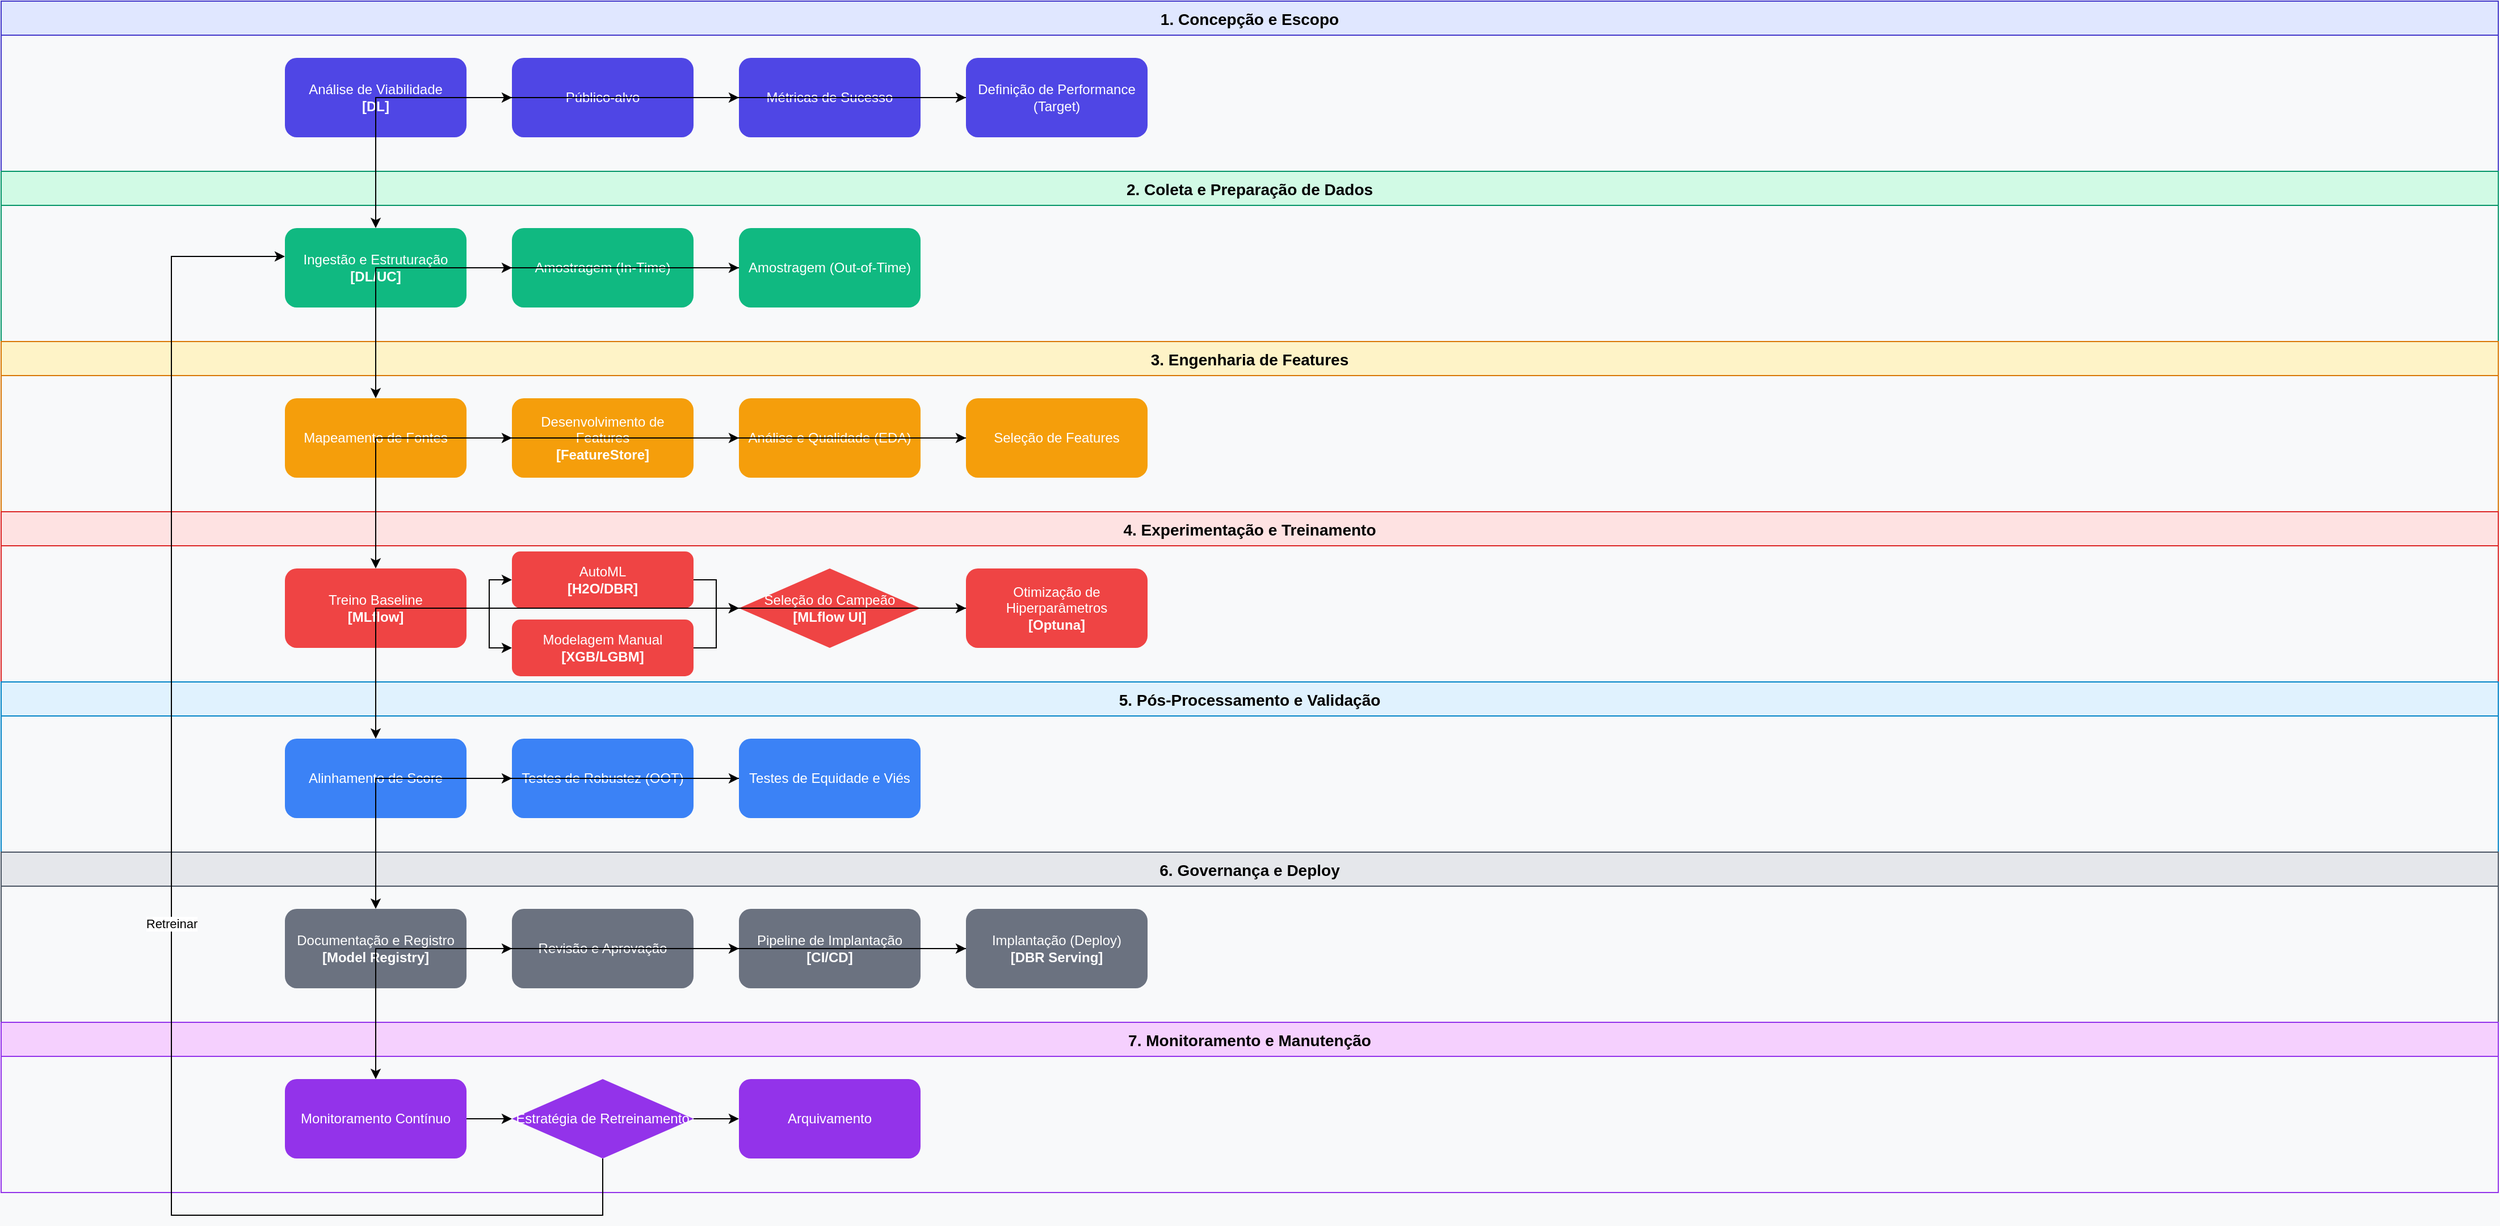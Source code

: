 <mxfile version="20.8.16" type="device">
  <diagram id="C541A1B4-A2B3-4CDE-8F90-12345ABCDEF" name="ML Lifecycle Flow">
    <mxGraphModel dx="2500" dy="1300" grid="1" gridSize="10" guides="1" tooltips="1" connect="1" arrows="1" fold="1" page="1" pageScale="1" pageWidth="2200" pageHeight="1150" background="#F8F9FA" math="0" shadow="0">
      <root>
        <mxCell id="0" />
        <mxCell id="1" parent="0" />
        
        <!-- Swimlanes Definition -->
        <mxCell id="swimlane1" value="1. Concepção e Escopo" style="swimlane;startSize=30;fontStyle=1;fontSize=14;fillColor=#e0e7ff;strokeColor=#4338ca;" parent="1" vertex="1">
          <mxGeometry x="0" y="0" width="2200" height="150" as="geometry" />
        </mxCell>
        <mxCell id="swimlane2" value="2. Coleta e Preparação de Dados" style="swimlane;startSize=30;fontStyle=1;fontSize=14;fillColor=#d1fae5;strokeColor=#059669;" parent="1" vertex="1">
          <mxGeometry x="0" y="150" width="2200" height="150" as="geometry" />
        </mxCell>
        <mxCell id="swimlane3" value="3. Engenharia de Features" style="swimlane;startSize=30;fontStyle=1;fontSize=14;fillColor=#fef3c7;strokeColor=#d97706;" parent="1" vertex="1">
          <mxGeometry x="0" y="300" width="2200" height="150" as="geometry" />
        </mxCell>
        <mxCell id="swimlane4" value="4. Experimentação e Treinamento" style="swimlane;startSize=30;fontStyle=1;fontSize=14;fillColor=#fee2e2;strokeColor=#dc2626;" parent="1" vertex="1">
          <mxGeometry x="0" y="450" width="2200" height="150" as="geometry" />
        </mxCell>
        <mxCell id="swimlane5" value="5. Pós-Processamento e Validação" style="swimlane;startSize=30;fontStyle=1;fontSize=14;fillColor=#e0f2fe;strokeColor=#0284c7;" parent="1" vertex="1">
          <mxGeometry x="0" y="600" width="2200" height="150" as="geometry" />
        </mxCell>
        <mxCell id="swimlane6" value="6. Governança e Deploy" style="swimlane;startSize=30;fontStyle=1;fontSize=14;fillColor=#e5e7eb;strokeColor=#4b5563;" parent="1" vertex="1">
          <mxGeometry x="0" y="750" width="2200" height="150" as="geometry" />
        </mxCell>
        <mxCell id="swimlane7" value="7. Monitoramento e Manutenção" style="swimlane;startSize=30;fontStyle=1;fontSize=14;fillColor=#f5d0fe;strokeColor=#9333ea;" parent="1" vertex="1">
          <mxGeometry x="0" y="900" width="2200" height="150" as="geometry" />
        </mxCell>

        <!-- Nodes for Phase 1 -->
        <mxCell id="node1" value="Análise de Viabilidade&lt;br&gt;&lt;b&gt;[DL]&lt;/b&gt;" style="rounded=1;whiteSpace=wrap;html=1;fillColor=#4f46e5;fontColor=#ffffff;strokeColor=none;" vertex="1" parent="swimlane1" tooltip="Estudar a viabilidade técnica e o valor de negócio esperado. Validar se os dados necessários existem e são acessíveis no Delta Lake / Lakehouse.">
          <mxGeometry x="250" y="50" width="160" height="70" as="geometry" />
        </mxCell>
        <mxCell id="node2" value="Público-alvo" style="rounded=1;whiteSpace=wrap;html=1;fillColor=#4f46e5;fontColor=#ffffff;strokeColor=none;" vertex="1" parent="swimlane1" tooltip="Definir os segmentos de clientes e produtos que o modelo deve escorar, detalhando critérios de inclusão e exclusão.">
          <mxGeometry x="450" y="50" width="160" height="70" as="geometry" />
        </mxCell>
        <mxCell id="node3" value="Métricas de Sucesso" style="rounded=1;whiteSpace=wrap;html=1;fillColor=#4f46e5;fontColor=#ffffff;strokeColor=none;" vertex="1" parent="swimlane1" tooltip="Definir KPIs de negócio (ex: redução de PDD) e de modelo (AUC, KS, PSI). Estabelecer metas e SLAs.">
          <mxGeometry x="650" y="50" width="160" height="70" as="geometry" />
        </mxCell>
        <mxCell id="node4" value="Definição de Performance (Target)" style="rounded=1;whiteSpace=wrap;html=1;fillColor=#4f46e5;fontColor=#ffffff;strokeColor=none;" vertex="1" parent="swimlane1" tooltip="Especificar as regras de negócio para o cálculo da variável-alvo (janela de performance, critério de default, etc.).">
          <mxGeometry x="850" y="50" width="160" height="70" as="geometry" />
        </mxCell>
        
        <!-- Nodes for Phase 2 -->
        <mxCell id="node5" value="Ingestão e Estruturação&lt;br&gt;&lt;b&gt;[DL/UC]&lt;/b&gt;" style="rounded=1;whiteSpace=wrap;html=1;fillColor=#10b981;fontColor=#ffffff;strokeColor=none;" vertex="1" parent="swimlane2" tooltip="Ingestão de dados brutos e aplicação de limpezas e transformações básicas, criando tabelas Silver no Delta Lake.">
          <mxGeometry x="250" y="50" width="160" height="70" as="geometry" />
        </mxCell>
        <mxCell id="node6" value="Amostragem (In-Time)" style="rounded=1;whiteSpace=wrap;html=1;fillColor=#10b981;fontColor=#ffffff;strokeColor=none;" vertex="1" parent="swimlane2" tooltip="Criar amostra de desenvolvimento estratificada e com a janela de tempo correta.">
          <mxGeometry x="450" y="50" width="160" height="70" as="geometry" />
        </mxCell>
        <mxCell id="node7" value="Amostragem (Out-of-Time)" style="rounded=1;whiteSpace=wrap;html=1;fillColor=#10b981;fontColor=#ffffff;strokeColor=none;" vertex="1" parent="swimlane2" tooltip="Criar amostras para teste de estabilidade temporal.">
          <mxGeometry x="650" y="50" width="160" height="70" as="geometry" />
        </mxCell>

        <!-- Nodes for Phase 3 -->
        <mxCell id="node8" value="Mapeamento de Fontes" style="rounded=1;whiteSpace=wrap;html=1;fillColor=#f59e0b;fontColor=#ffffff;strokeColor=none;" vertex="1" parent="swimlane3" tooltip="Brainstorming e mapeamento de fontes de dados no Unity Catalog.">
          <mxGeometry x="250" y="50" width="160" height="70" as="geometry" />
        </mxCell>
        <mxCell id="node9" value="Desenvolvimento de Features&lt;br&gt;&lt;b&gt;[FeatureStore]&lt;/b&gt;" style="rounded=1;whiteSpace=wrap;html=1;fillColor=#f59e0b;fontColor=#ffffff;strokeColor=none;" vertex="1" parent="swimlane3" tooltip="Criar os pipelines de cálculo de features e registrá-las no Databricks Feature Store.">
          <mxGeometry x="450" y="50" width="160" height="70" as="geometry" />
        </mxCell>
        <mxCell id="node10" value="Análise e Qualidade (EDA)" style="rounded=1;whiteSpace=wrap;html=1;fillColor=#f59e0b;fontColor=#ffffff;strokeColor=none;" vertex="1" parent="swimlane3" tooltip="Analisar a qualidade dos dados e das features (missing, outliers, estabilidade).">
          <mxGeometry x="650" y="50" width="160" height="70" as="geometry" />
        </mxCell>
        <mxCell id="node11" value="Seleção de Features" style="rounded=1;whiteSpace=wrap;html=1;fillColor=#f59e0b;fontColor=#ffffff;strokeColor=none;" vertex="1" parent="swimlane3" tooltip="Aplicar técnicas (IV, Gini, Boruta) para criar uma lista de features candidatas.">
          <mxGeometry x="850" y="50" width="160" height="70" as="geometry" />
        </mxCell>

        <!-- Nodes for Phase 4 -->
        <mxCell id="node12" value="Treino Baseline&lt;br&gt;&lt;b&gt;[MLflow]&lt;/b&gt;" style="rounded=1;whiteSpace=wrap;html=1;fillColor=#ef4444;fontColor=#ffffff;strokeColor=none;" vertex="1" parent="swimlane4" tooltip="Desenvolver um modelo simples (ex: Regressão Logística) como benchmark.">
          <mxGeometry x="250" y="50" width="160" height="70" as="geometry" />
        </mxCell>
        <mxCell id="node13" value="AutoML&lt;br&gt;&lt;b&gt;[H2O/DBR]&lt;/b&gt;" style="rounded=1;whiteSpace=wrap;html=1;fillColor=#ef4444;fontColor=#ffffff;strokeColor=none;" vertex="1" parent="swimlane4" tooltip="Rodar experimentos com H2O Driverless AI e/ou Databricks AutoML.">
          <mxGeometry x="450" y="35" width="160" height="50" as="geometry" />
        </mxCell>
        <mxCell id="node14" value="Modelagem Manual&lt;br&gt;&lt;b&gt;[XGB/LGBM]&lt;/b&gt;" style="rounded=1;whiteSpace=wrap;html=1;fillColor=#ef4444;fontColor=#ffffff;strokeColor=none;" vertex="1" parent="swimlane4" tooltip="Treinar algoritmos customizados (XGBoost, LightGBM).">
          <mxGeometry x="450" y="95" width="160" height="50" as="geometry" />
        </mxCell>
        <mxCell id="node15" value="Seleção do Campeão&lt;br&gt;&lt;b&gt;[MLflow UI]&lt;/b&gt;" style="rhombus;whiteSpace=wrap;html=1;fillColor=#ef4444;fontColor=#ffffff;strokeColor=none;" vertex="1" parent="swimlane4" tooltip="Comparar todos os experimentos no MLflow UI e eleger o modelo campeão.">
          <mxGeometry x="650" y="50" width="160" height="70" as="geometry" />
        </mxCell>
        <mxCell id="node16" value="Otimização de Hiperparâmetros&lt;br&gt;&lt;b&gt;[Optuna]&lt;/b&gt;" style="rounded=1;whiteSpace=wrap;html=1;fillColor=#ef4444;fontColor=#ffffff;strokeColor=none;" vertex="1" parent="swimlane4" tooltip="Usar Optuna/Hyperopt para fazer o tuning fino dos hiperparâmetros.">
          <mxGeometry x="850" y="50" width="160" height="70" as="geometry" />
        </mxCell>

        <!-- Nodes for Phase 5 -->
        <mxCell id="node17" value="Alinhamento de Score" style="rounded=1;whiteSpace=wrap;html=1;fillColor=#3b82f6;fontColor=#ffffff;strokeColor=none;" vertex="1" parent="swimlane5" tooltip="Transformar a probabilidade (PD) em um score de crédito (0-1000).">
          <mxGeometry x="250" y="50" width="160" height="70" as="geometry" />
        </mxCell>
        <mxCell id="node18" value="Testes de Robustez (OOT)" style="rounded=1;whiteSpace=wrap;html=1;fillColor=#3b82f6;fontColor=#ffffff;strokeColor=none;" vertex="1" parent="swimlane5" tooltip="Escorar as bases OOT e recentes para validar a generalização e estabilidade do modelo.">
          <mxGeometry x="450" y="50" width="160" height="70" as="geometry" />
        </mxCell>
        <mxCell id="node19" value="Testes de Equidade e Viés" style="rounded=1;whiteSpace=wrap;html=1;fillColor=#3b82f6;fontColor=#ffffff;strokeColor=none;" vertex="1" parent="swimlane5" tooltip="Analisar o comportamento do modelo em diferentes segmentos para identificar vieses.">
          <mxGeometry x="650" y="50" width="160" height="70" as="geometry" />
        </mxCell>

        <!-- Nodes for Phase 6 -->
        <mxCell id="node20" value="Documentação e Registro&lt;br&gt;&lt;b&gt;[Model Registry]&lt;/b&gt;" style="rounded=1;whiteSpace=wrap;html=1;fillColor=#6b7280;fontColor=#ffffff;strokeColor=none;" vertex="1" parent="swimlane6" tooltip="Empacotar e registrar o modelo no MLflow Model Registry.">
          <mxGeometry x="250" y="50" width="160" height="70" as="geometry" />
        </mxCell>
        <mxCell id="node21" value="Revisão e Aprovação" style="rounded=1;whiteSpace=wrap;html=1;fillColor=#6b7280;fontColor=#ffffff;strokeColor=none;" vertex="1" parent="swimlane6" tooltip="Submeter o modelo para o comitê de validação (Risk, Compliance).">
          <mxGeometry x="450" y="50" width="160" height="70" as="geometry" />
        </mxCell>
        <mxCell id="node22" value="Pipeline de Implantação&lt;br&gt;&lt;b&gt;[CI/CD]&lt;/b&gt;" style="rounded=1;whiteSpace=wrap;html=1;fillColor=#6b7280;fontColor=#ffffff;strokeColor=none;" vertex="1" parent="swimlane6" tooltip="Automatizar o deploy do modelo a partir do Model Registry.">
          <mxGeometry x="650" y="50" width="160" height="70" as="geometry" />
        </mxCell>
        <mxCell id="node23" value="Implantação (Deploy)&lt;br&gt;&lt;b&gt;[DBR Serving]&lt;/b&gt;" style="rounded=1;whiteSpace=wrap;html=1;fillColor=#6b7280;fontColor=#ffffff;strokeColor=none;" vertex="1" parent="swimlane6" tooltip="Publicar o modelo como um endpoint na Databricks Model Serving ou job batch.">
          <mxGeometry x="850" y="50" width="160" height="70" as="geometry" />
        </mxCell>

        <!-- Nodes for Phase 7 -->
        <mxCell id="node24" value="Monitoramento Contínuo" style="rounded=1;whiteSpace=wrap;html=1;fillColor=#9333ea;fontColor=#ffffff;strokeColor=none;" vertex="1" parent="swimlane7" tooltip="Configurar dashboards para monitorar drift, performance e métricas operacionais.">
          <mxGeometry x="250" y="50" width="160" height="70" as="geometry" />
        </mxCell>
        <mxCell id="node25" value="Estratégia de Retreinamento" style="rhombus;whiteSpace=wrap;html=1;fillColor=#9333ea;fontColor=#ffffff;strokeColor=none;" vertex="1" parent="swimlane7" tooltip="Definir gatilhos automáticos (ex: PSI > 0.2) que iniciam o pipeline de retreinamento.">
          <mxGeometry x="450" y="50" width="160" height="70" as="geometry" />
        </mxCell>
        <mxCell id="node26" value="Arquivamento" style="rounded=1;whiteSpace=wrap;html=1;fillColor=#9333ea;fontColor=#ffffff;strokeColor=none;" vertex="1" parent="swimlane7" tooltip="Gerenciar o ciclo de vida dos modelos no Model Registry.">
          <mxGeometry x="650" y="50" width="160" height="70" as="geometry" />
        </mxCell>
        
        <!-- Connections -->
        <mxCell id="arrow1" style="edgeStyle=orthogonalEdgeStyle;rounded=0;orthogonalLoop=1;jettySize=auto;html=1;endArrow=classic;endFill=1;" edge="1" parent="1" source="node1" target="node2">
          <mxGeometry relative="1" as="geometry" />
        </mxCell>
        <mxCell id="arrow2" style="edgeStyle=orthogonalEdgeStyle;rounded=0;orthogonalLoop=1;jettySize=auto;html=1;endArrow=classic;endFill=1;" edge="1" parent="1" source="node2" target="node3">
          <mxGeometry relative="1" as="geometry" />
        </mxCell>
        <mxCell id="arrow3" style="edgeStyle=orthogonalEdgeStyle;rounded=0;orthogonalLoop=1;jettySize=auto;html=1;endArrow=classic;endFill=1;" edge="1" parent="1" source="node3" target="node4">
          <mxGeometry relative="1" as="geometry" />
        </mxCell>
        <mxCell id="arrow4" style="edgeStyle=orthogonalEdgeStyle;rounded=0;orthogonalLoop=1;jettySize=auto;html=1;endArrow=classic;endFill=1;" edge="1" parent="1" source="node4" target="node5">
          <mxGeometry relative="1" as="geometry">
            <mxPoint as="sourcePoint" x="930" y="120" />
            <mxPoint as="targetPoint" x="330" y="200" />
          </mxGeometry>
        </mxCell>
        <mxCell id="arrow5" style="edgeStyle=orthogonalEdgeStyle;rounded=0;orthogonalLoop=1;jettySize=auto;html=1;endArrow=classic;endFill=1;" edge="1" parent="1" source="node5" target="node6">
          <mxGeometry relative="1" as="geometry" />
        </mxCell>
        <mxCell id="arrow6" style="edgeStyle=orthogonalEdgeStyle;rounded=0;orthogonalLoop=1;jettySize=auto;html=1;endArrow=classic;endFill=1;" edge="1" parent="1" source="node6" target="node7">
          <mxGeometry relative="1" as="geometry" />
        </mxCell>
        <mxCell id="arrow7" style="edgeStyle=orthogonalEdgeStyle;rounded=0;orthogonalLoop=1;jettySize=auto;html=1;endArrow=classic;endFill=1;" edge="1" parent="1" source="node7" target="node8">
          <mxGeometry relative="1" as="geometry" />
        </mxCell>
        <mxCell id="arrow8" style="edgeStyle=orthogonalEdgeStyle;rounded=0;orthogonalLoop=1;jettySize=auto;html=1;endArrow=classic;endFill=1;" edge="1" parent="1" source="node8" target="node9">
          <mxGeometry relative="1" as="geometry" />
        </mxCell>
        <mxCell id="arrow9" style="edgeStyle=orthogonalEdgeStyle;rounded=0;orthogonalLoop=1;jettySize=auto;html=1;endArrow=classic;endFill=1;" edge="1" parent="1" source="node9" target="node10">
          <mxGeometry relative="1" as="geometry" />
        </mxCell>
        <mxCell id="arrow10" style="edgeStyle=orthogonalEdgeStyle;rounded=0;orthogonalLoop=1;jettySize=auto;html=1;endArrow=classic;endFill=1;" edge="1" parent="1" source="node10" target="node11">
          <mxGeometry relative="1" as="geometry" />
        </mxCell>
        <mxCell id="arrow11" style="edgeStyle=orthogonalEdgeStyle;rounded=0;orthogonalLoop=1;jettySize=auto;html=1;endArrow=classic;endFill=1;" edge="1" parent="1" source="node11" target="node12">
          <mxGeometry relative="1" as="geometry" />
        </mxCell>
        <mxCell id="arrow12a" style="edgeStyle=orthogonalEdgeStyle;rounded=0;orthogonalLoop=1;jettySize=auto;html=1;endArrow=classic;endFill=1;" edge="1" parent="1" source="node12" target="node13">
          <mxGeometry relative="1" as="geometry" />
        </mxCell>
        <mxCell id="arrow12b" style="edgeStyle=orthogonalEdgeStyle;rounded=0;orthogonalLoop=1;jettySize=auto;html=1;endArrow=classic;endFill=1;" edge="1" parent="1" source="node12" target="node14">
          <mxGeometry relative="1" as="geometry" />
        </mxCell>
        <mxCell id="arrow13" style="edgeStyle=orthogonalEdgeStyle;rounded=0;orthogonalLoop=1;jettySize=auto;html=1;endArrow=classic;endFill=1;" edge="1" parent="1" source="node13" target="node15">
          <mxGeometry relative="1" as="geometry" />
        </mxCell>
        <mxCell id="arrow14" style="edgeStyle=orthogonalEdgeStyle;rounded=0;orthogonalLoop=1;jettySize=auto;html=1;endArrow=classic;endFill=1;" edge="1" parent="1" source="node14" target="node15">
          <mxGeometry relative="1" as="geometry" />
        </mxCell>
        <mxCell id="arrow15" style="edgeStyle=orthogonalEdgeStyle;rounded=0;orthogonalLoop=1;jettySize=auto;html=1;endArrow=classic;endFill=1;" edge="1" parent="1" source="node15" target="node16">
          <mxGeometry relative="1" as="geometry" />
        </mxCell>
        <mxCell id="arrow16" style="edgeStyle=orthogonalEdgeStyle;rounded=0;orthogonalLoop=1;jettySize=auto;html=1;endArrow=classic;endFill=1;" edge="1" parent="1" source="node16" target="node17">
          <mxGeometry relative="1" as="geometry" />
        </mxCell>
        <mxCell id="arrow17" style="edgeStyle=orthogonalEdgeStyle;rounded=0;orthogonalLoop=1;jettySize=auto;html=1;endArrow=classic;endFill=1;" edge="1" parent="1" source="node17" target="node18">
          <mxGeometry relative="1" as="geometry" />
        </mxCell>
        <mxCell id="arrow18" style="edgeStyle=orthogonalEdgeStyle;rounded=0;orthogonalLoop=1;jettySize=auto;html=1;endArrow=classic;endFill=1;" edge="1" parent="1" source="node18" target="node19">
          <mxGeometry relative="1" as="geometry" />
        </mxCell>
        <mxCell id="arrow19" style="edgeStyle=orthogonalEdgeStyle;rounded=0;orthogonalLoop=1;jettySize=auto;html=1;endArrow=classic;endFill=1;" edge="1" parent="1" source="node19" target="node20">
          <mxGeometry relative="1" as="geometry" />
        </mxCell>
        <mxCell id="arrow20" style="edgeStyle=orthogonalEdgeStyle;rounded=0;orthogonalLoop=1;jettySize=auto;html=1;endArrow=classic;endFill=1;" edge="1" parent="1" source="node20" target="node21">
          <mxGeometry relative="1" as="geometry" />
        </mxCell>
        <mxCell id="arrow21" style="edgeStyle=orthogonalEdgeStyle;rounded=0;orthogonalLoop=1;jettySize=auto;html=1;endArrow=classic;endFill=1;" edge="1" parent="1" source="node21" target="node22">
          <mxGeometry relative="1" as="geometry" />
        </mxCell>
        <mxCell id="arrow22" style="edgeStyle=orthogonalEdgeStyle;rounded=0;orthogonalLoop=1;jettySize=auto;html=1;endArrow=classic;endFill=1;" edge="1" parent="1" source="node22" target="node23">
          <mxGeometry relative="1" as="geometry" />
        </mxCell>
        <mxCell id="arrow23" style="edgeStyle=orthogonalEdgeStyle;rounded=0;orthogonalLoop=1;jettySize=auto;html=1;endArrow=classic;endFill=1;" edge="1" parent="1" source="node23" target="node24">
          <mxGeometry relative="1" as="geometry" />
        </mxCell>
        <mxCell id="arrow24" style="edgeStyle=orthogonalEdgeStyle;rounded=0;orthogonalLoop=1;jettySize=auto;html=1;endArrow=classic;endFill=1;" edge="1" parent="1" source="node24" target="node25">
          <mxGeometry relative="1" as="geometry" />
        </mxCell>
        <mxCell id="arrow25" style="edgeStyle=orthogonalEdgeStyle;rounded=0;orthogonalLoop=1;jettySize=auto;html=1;endArrow=classic;endFill=1;" edge="1" parent="1" source="node25" target="node26">
          <mxGeometry relative="1" as="geometry" />
        </mxCell>
        <mxCell id="arrow26_loop" value="Retreinar" style="edgeStyle=orthogonalEdgeStyle;rounded=0;orthogonalLoop=1;jettySize=auto;html=1;endArrow=classic;endFill=1;" edge="1" parent="1" source="node25" target="node5">
          <mxGeometry relative="1" as="geometry">
            <mxPoint as="sourcePoint" x="530" y="1020"/>
            <mxPoint as="targetPoint" x="330" y="200"/>
            <Array as="points">
                <mxPoint x="530" y="1070" />
                <mxPoint x="150" y="1070" />
                <mxPoint x="150" y="225" />
            </Array>
          </mxGeometry>
        </mxCell>
      </root>
    </mxGraphModel>
  </diagram>
</mxfile>

